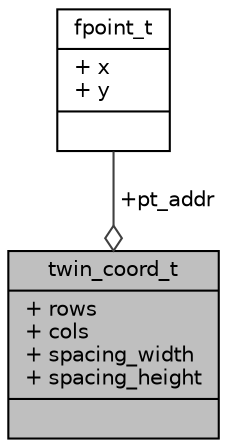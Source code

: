 digraph "twin_coord_t"
{
 // INTERACTIVE_SVG=YES
 // LATEX_PDF_SIZE
  bgcolor="transparent";
  edge [fontname="Helvetica",fontsize="10",labelfontname="Helvetica",labelfontsize="10"];
  node [fontname="Helvetica",fontsize="10",shape=record];
  Node1 [label="{twin_coord_t\n|+ rows\l+ cols\l+ spacing_width\l+ spacing_height\l|}",height=0.2,width=0.4,color="black", fillcolor="grey75", style="filled", fontcolor="black",tooltip="twin_coord_t. Record coordinates in VIN(origin at topleft of image) for pixels in main buffer."];
  Node2 -> Node1 [color="grey25",fontsize="10",style="solid",label=" +pt_addr" ,arrowhead="odiamond",fontname="Helvetica"];
  Node2 [label="{fpoint_t\n|+ x\l+ y\l|}",height=0.2,width=0.4,color="black",URL="$de/dc8/structfpoint__t.html",tooltip="point coordinate value in float."];
}
